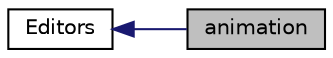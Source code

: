 digraph structs
{
  edge [fontname="Helvetica",fontsize="10",labelfontname="Helvetica",labelfontsize="10"];
  node [fontname="Helvetica",fontsize="10",shape=record];
  rankdir=LR;
  Node0 [label="animation",height=0.2,width=0.4,color="black", fillcolor="grey75", style="filled" fontcolor="black"];
  Node1 [label="Editors",height=0.2,width=0.4,color="black", fillcolor="white", style="filled",URL="$d5/d20/group__editors.html"];
  Node1->Node0 [shape=plaintext, color="midnightblue", dir="back", style="solid"];
}
